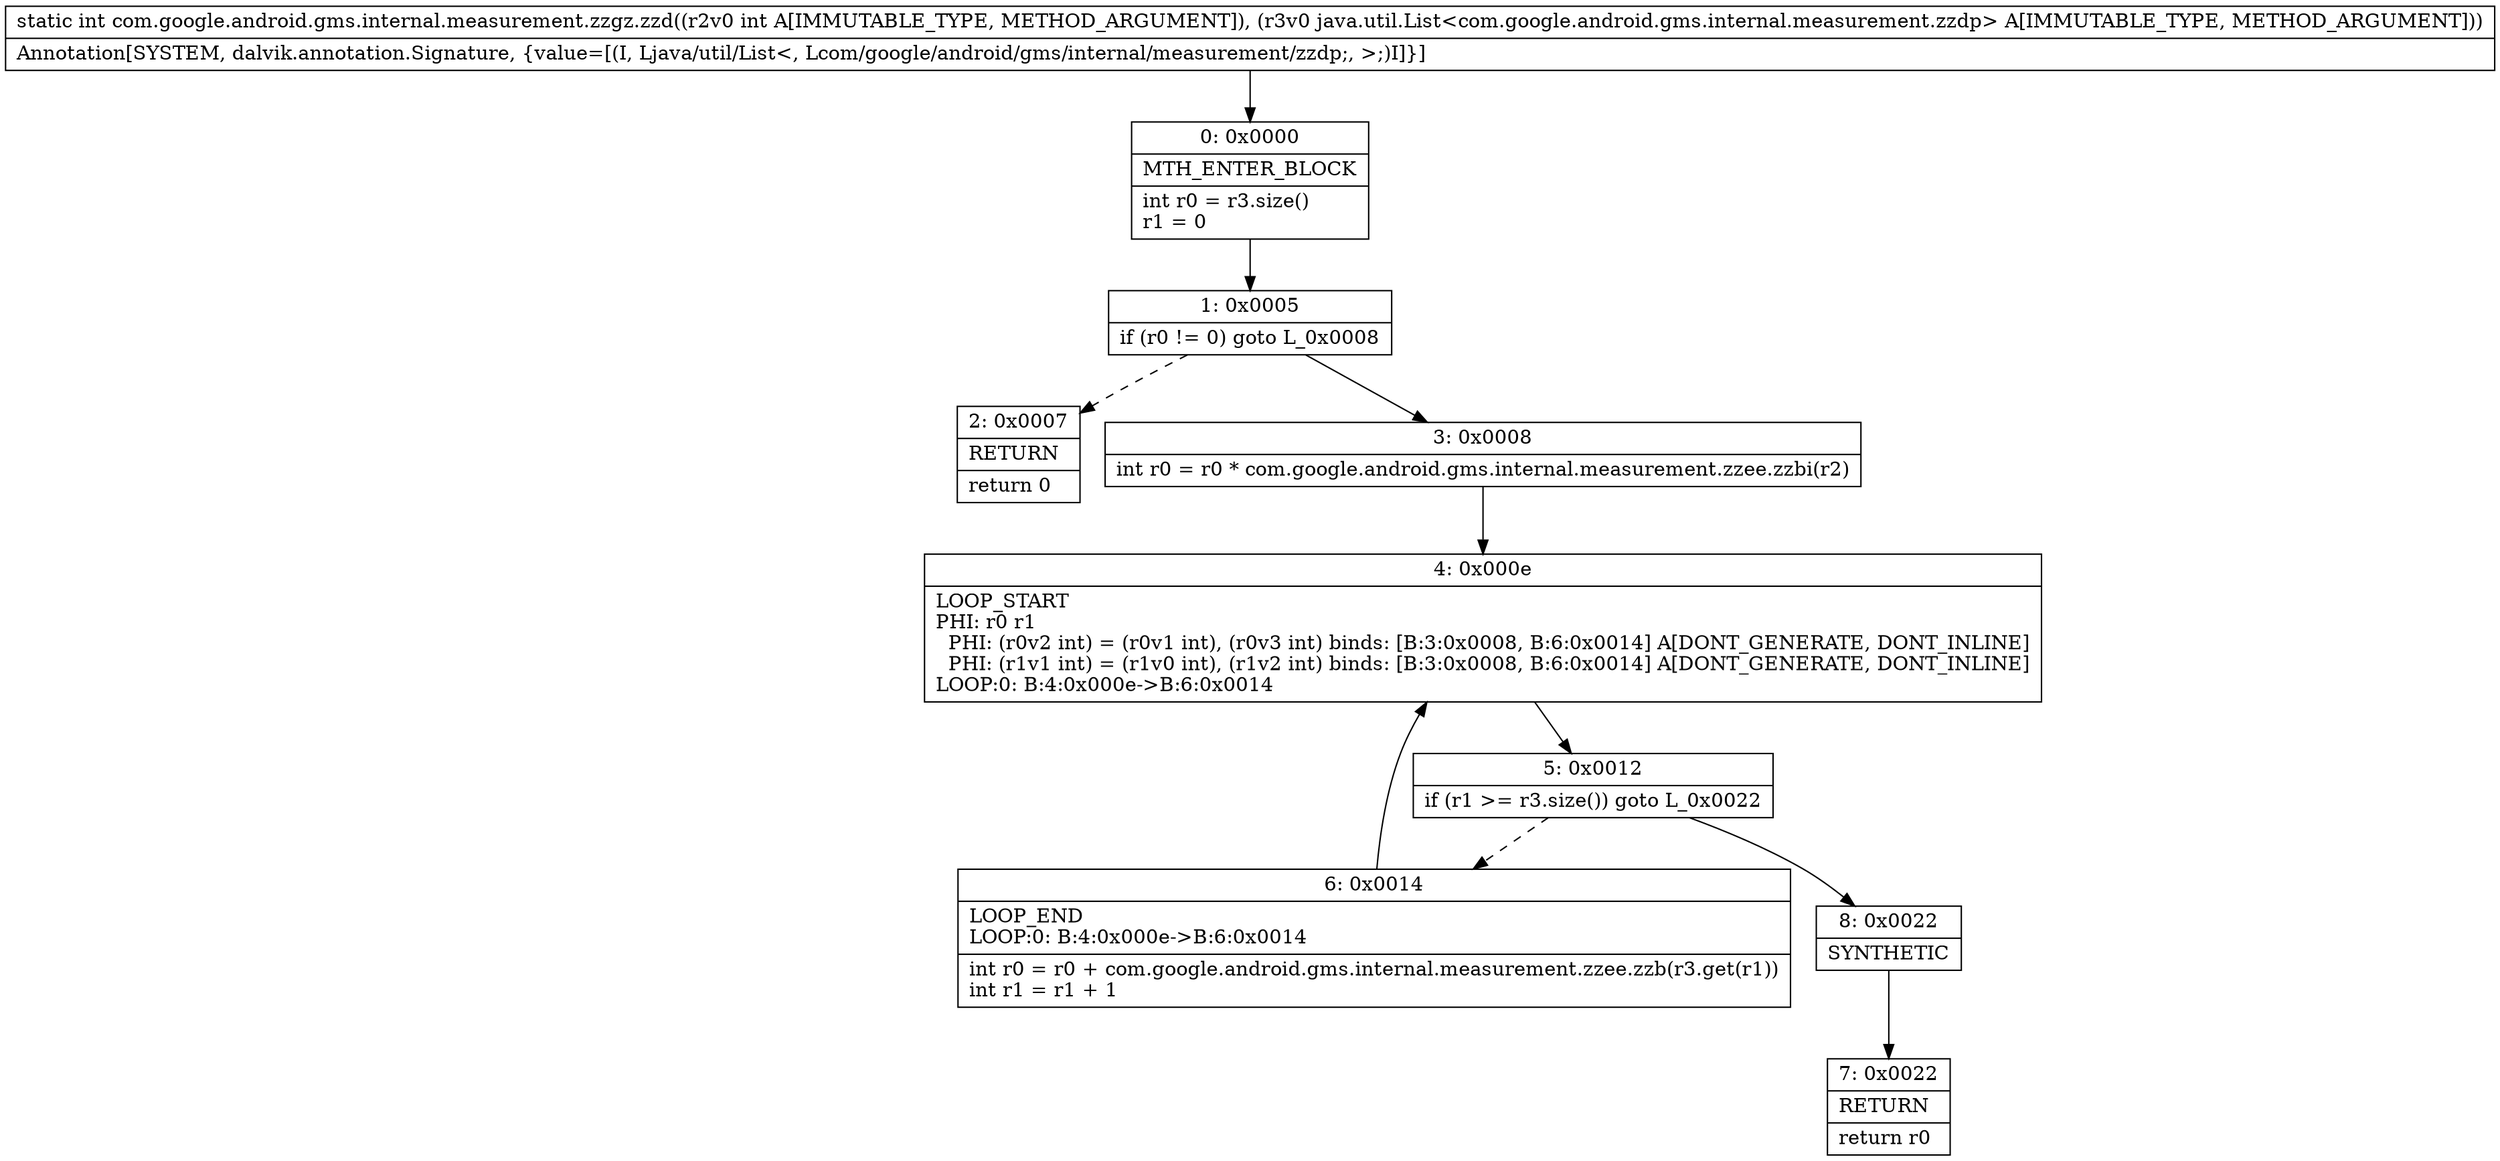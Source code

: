 digraph "CFG forcom.google.android.gms.internal.measurement.zzgz.zzd(ILjava\/util\/List;)I" {
Node_0 [shape=record,label="{0\:\ 0x0000|MTH_ENTER_BLOCK\l|int r0 = r3.size()\lr1 = 0\l}"];
Node_1 [shape=record,label="{1\:\ 0x0005|if (r0 != 0) goto L_0x0008\l}"];
Node_2 [shape=record,label="{2\:\ 0x0007|RETURN\l|return 0\l}"];
Node_3 [shape=record,label="{3\:\ 0x0008|int r0 = r0 * com.google.android.gms.internal.measurement.zzee.zzbi(r2)\l}"];
Node_4 [shape=record,label="{4\:\ 0x000e|LOOP_START\lPHI: r0 r1 \l  PHI: (r0v2 int) = (r0v1 int), (r0v3 int) binds: [B:3:0x0008, B:6:0x0014] A[DONT_GENERATE, DONT_INLINE]\l  PHI: (r1v1 int) = (r1v0 int), (r1v2 int) binds: [B:3:0x0008, B:6:0x0014] A[DONT_GENERATE, DONT_INLINE]\lLOOP:0: B:4:0x000e\-\>B:6:0x0014\l}"];
Node_5 [shape=record,label="{5\:\ 0x0012|if (r1 \>= r3.size()) goto L_0x0022\l}"];
Node_6 [shape=record,label="{6\:\ 0x0014|LOOP_END\lLOOP:0: B:4:0x000e\-\>B:6:0x0014\l|int r0 = r0 + com.google.android.gms.internal.measurement.zzee.zzb(r3.get(r1))\lint r1 = r1 + 1\l}"];
Node_7 [shape=record,label="{7\:\ 0x0022|RETURN\l|return r0\l}"];
Node_8 [shape=record,label="{8\:\ 0x0022|SYNTHETIC\l}"];
MethodNode[shape=record,label="{static int com.google.android.gms.internal.measurement.zzgz.zzd((r2v0 int A[IMMUTABLE_TYPE, METHOD_ARGUMENT]), (r3v0 java.util.List\<com.google.android.gms.internal.measurement.zzdp\> A[IMMUTABLE_TYPE, METHOD_ARGUMENT]))  | Annotation[SYSTEM, dalvik.annotation.Signature, \{value=[(I, Ljava\/util\/List\<, Lcom\/google\/android\/gms\/internal\/measurement\/zzdp;, \>;)I]\}]\l}"];
MethodNode -> Node_0;
Node_0 -> Node_1;
Node_1 -> Node_2[style=dashed];
Node_1 -> Node_3;
Node_3 -> Node_4;
Node_4 -> Node_5;
Node_5 -> Node_6[style=dashed];
Node_5 -> Node_8;
Node_6 -> Node_4;
Node_8 -> Node_7;
}

